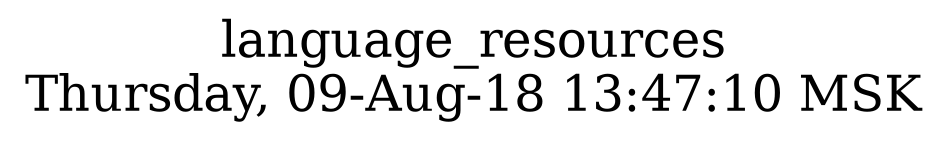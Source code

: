 digraph G {
graph [
  fontsize="24";
  label="language_resources\nThursday, 09-Aug-18 13:47:10 MSK";
  nojustify=true;
  ordering=out;
  rankdir=LR;
  size="30";
];
}
